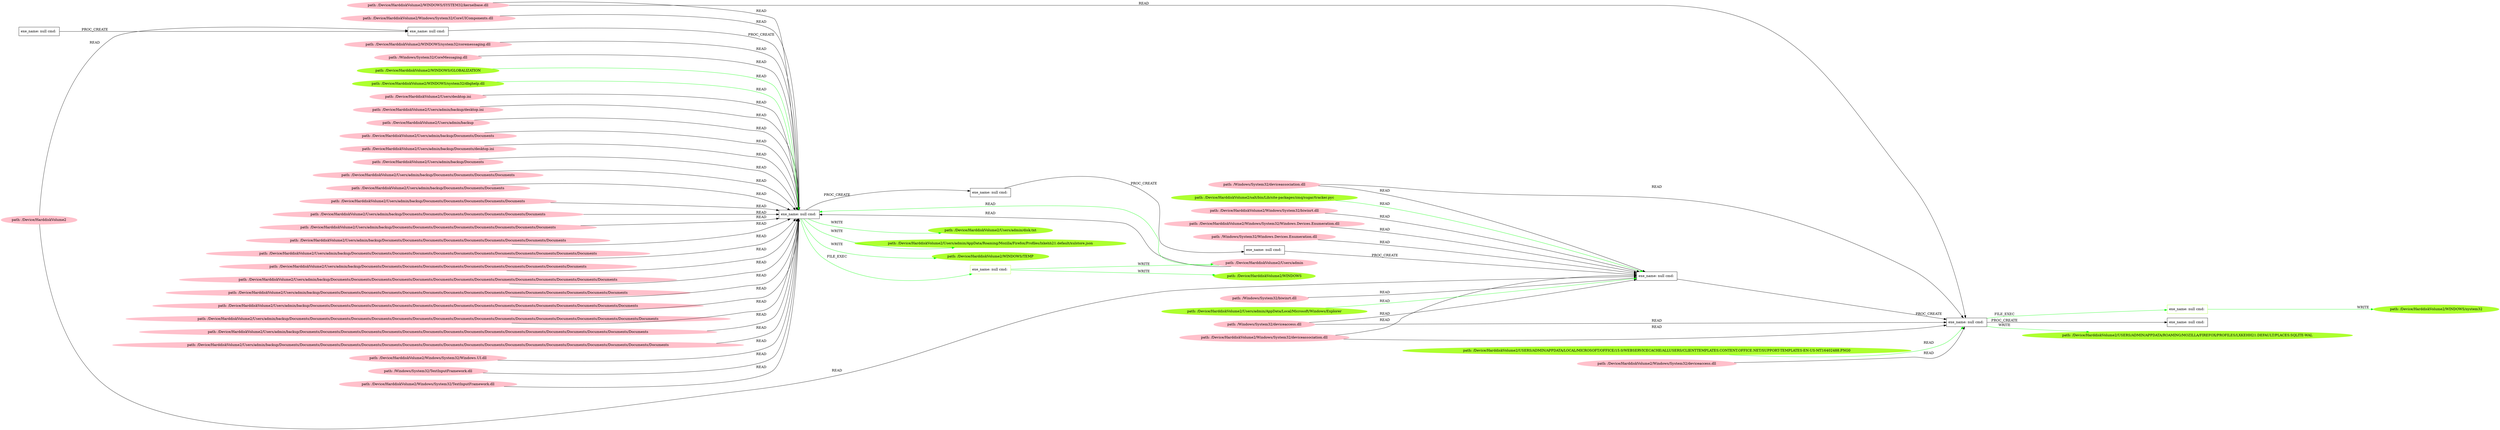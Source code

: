 digraph {
	rankdir=LR
	38 [label="exe_name: null cmd: " color=black shape=box style=solid]
	74 [label="exe_name: null cmd: " color=greenyellow shape=box style=solid]
	38 -> 74 [label=FILE_EXEC color=green]
	0 [label="exe_name: null cmd: " color=black shape=box style=solid]
	82 [label="exe_name: null cmd: " color=greenyellow shape=box style=solid]
	0 -> 82 [label=FILE_EXEC color=green]
	79 [label="path: /Device/HarddiskVolume2/WINDOWS/system32/dbghelp.dll" color=greenyellow shape=oval style=filled]
	38 [label="exe_name: null cmd: " color=black shape=box style=solid]
	79 -> 38 [label=READ color=green]
	45 [label="exe_name: null cmd: " color=black shape=box style=solid]
	39 [label="exe_name: null cmd: " color=black shape=box style=solid]
	45 -> 39 [label=PROC_CREATE color=black]
	67 [label="path: /Device/HarddiskVolume2" color=pink shape=oval style=filled]
	39 [label="exe_name: null cmd: " color=black shape=box style=solid]
	67 -> 39 [label=READ color=black]
	39 [label="exe_name: null cmd: " color=black shape=box style=solid]
	38 [label="exe_name: null cmd: " color=black shape=box style=solid]
	39 -> 38 [label=PROC_CREATE color=black]
	16 [label="path: /Device/HarddiskVolume2/Users/admin" color=pink shape=oval style=filled]
	38 [label="exe_name: null cmd: " color=black shape=box style=solid]
	16 -> 38 [label=READ color=black]
	9 [label="path: /Device/HarddiskVolume2/Users/desktop.ini" color=pink shape=oval style=filled]
	38 [label="exe_name: null cmd: " color=black shape=box style=solid]
	9 -> 38 [label=READ color=black]
	44 [label="path: /Device/HarddiskVolume2/Users/admin/backup/desktop.ini" color=pink shape=oval style=filled]
	38 [label="exe_name: null cmd: " color=black shape=box style=solid]
	44 -> 38 [label=READ color=black]
	43 [label="path: /Device/HarddiskVolume2/Users/admin/backup" color=pink shape=oval style=filled]
	38 [label="exe_name: null cmd: " color=black shape=box style=solid]
	43 -> 38 [label=READ color=black]
	50 [label="path: /Device/HarddiskVolume2/Users/admin/backup/Documents/Documents" color=pink shape=oval style=filled]
	38 [label="exe_name: null cmd: " color=black shape=box style=solid]
	50 -> 38 [label=READ color=black]
	10 [label="path: /Device/HarddiskVolume2/Users/admin/backup/Documents/desktop.ini" color=pink shape=oval style=filled]
	38 [label="exe_name: null cmd: " color=black shape=box style=solid]
	10 -> 38 [label=READ color=black]
	42 [label="path: /Device/HarddiskVolume2/Users/admin/backup/Documents" color=pink shape=oval style=filled]
	38 [label="exe_name: null cmd: " color=black shape=box style=solid]
	42 -> 38 [label=READ color=black]
	11 [label="path: /Device/HarddiskVolume2/Users/admin/backup/Documents/Documents/Documents/Documents" color=pink shape=oval style=filled]
	38 [label="exe_name: null cmd: " color=black shape=box style=solid]
	11 -> 38 [label=READ color=black]
	2 [label="path: /Device/HarddiskVolume2/Users/admin/backup/Documents/Documents/Documents" color=pink shape=oval style=filled]
	38 [label="exe_name: null cmd: " color=black shape=box style=solid]
	2 -> 38 [label=READ color=black]
	48 [label="path: /Device/HarddiskVolume2/Users/admin/backup/Documents/Documents/Documents/Documents/Documents" color=pink shape=oval style=filled]
	38 [label="exe_name: null cmd: " color=black shape=box style=solid]
	48 -> 38 [label=READ color=black]
	26 [label="path: /Device/HarddiskVolume2/Users/admin/backup/Documents/Documents/Documents/Documents/Documents/Documents/Documents" color=pink shape=oval style=filled]
	38 [label="exe_name: null cmd: " color=black shape=box style=solid]
	26 -> 38 [label=READ color=black]
	30 [label="path: /Device/HarddiskVolume2/Users/admin/backup/Documents/Documents/Documents/Documents/Documents/Documents/Documents/Documents" color=pink shape=oval style=filled]
	38 [label="exe_name: null cmd: " color=black shape=box style=solid]
	30 -> 38 [label=READ color=black]
	35 [label="path: /Device/HarddiskVolume2/Users/admin/backup/Documents/Documents/Documents/Documents/Documents/Documents/Documents/Documents/Documents" color=pink shape=oval style=filled]
	38 [label="exe_name: null cmd: " color=black shape=box style=solid]
	35 -> 38 [label=READ color=black]
	31 [label="path: /Device/HarddiskVolume2/Users/admin/backup/Documents/Documents/Documents/Documents/Documents/Documents/Documents/Documents/Documents/Documents/Documents/Documents" color=pink shape=oval style=filled]
	38 [label="exe_name: null cmd: " color=black shape=box style=solid]
	31 -> 38 [label=READ color=black]
	37 [label="path: /Device/HarddiskVolume2/Users/admin/backup/Documents/Documents/Documents/Documents/Documents/Documents/Documents/Documents/Documents/Documents/Documents" color=pink shape=oval style=filled]
	38 [label="exe_name: null cmd: " color=black shape=box style=solid]
	37 -> 38 [label=READ color=black]
	7 [label="path: /Device/HarddiskVolume2/Users/admin/backup/Documents/Documents/Documents/Documents/Documents/Documents/Documents/Documents/Documents/Documents/Documents/Documents/Documents/Documents" color=pink shape=oval style=filled]
	38 [label="exe_name: null cmd: " color=black shape=box style=solid]
	7 -> 38 [label=READ color=black]
	49 [label="path: /Device/HarddiskVolume2/Users/admin/backup/Documents/Documents/Documents/Documents/Documents/Documents/Documents/Documents/Documents/Documents/Documents/Documents/Documents/Documents/Documents" color=pink shape=oval style=filled]
	38 [label="exe_name: null cmd: " color=black shape=box style=solid]
	49 -> 38 [label=READ color=black]
	41 [label="path: /Device/HarddiskVolume2/Users/admin/backup/Documents/Documents/Documents/Documents/Documents/Documents/Documents/Documents/Documents/Documents/Documents/Documents/Documents/Documents/Documents/Documents" color=pink shape=oval style=filled]
	38 [label="exe_name: null cmd: " color=black shape=box style=solid]
	41 -> 38 [label=READ color=black]
	4 [label="path: /Device/HarddiskVolume2/Users/admin/backup/Documents/Documents/Documents/Documents/Documents/Documents/Documents/Documents/Documents/Documents/Documents/Documents/Documents/Documents/Documents/Documents/Documents/Documents" color=pink shape=oval style=filled]
	38 [label="exe_name: null cmd: " color=black shape=box style=solid]
	4 -> 38 [label=READ color=black]
	40 [label="path: /Device/HarddiskVolume2/Users/admin/backup/Documents/Documents/Documents/Documents/Documents/Documents/Documents/Documents/Documents/Documents/Documents/Documents/Documents/Documents/Documents/Documents/Documents" color=pink shape=oval style=filled]
	38 [label="exe_name: null cmd: " color=black shape=box style=solid]
	40 -> 38 [label=READ color=black]
	6 [label="path: /Device/HarddiskVolume2/Users/admin/backup/Documents/Documents/Documents/Documents/Documents/Documents/Documents/Documents/Documents/Documents/Documents/Documents/Documents/Documents/Documents/Documents/Documents/Documents/Documents" color=pink shape=oval style=filled]
	38 [label="exe_name: null cmd: " color=black shape=box style=solid]
	6 -> 38 [label=READ color=black]
	24 [label="path: /Device/HarddiskVolume2/Windows/System32/Windows.UI.dll" color=pink shape=oval style=filled]
	38 [label="exe_name: null cmd: " color=black shape=box style=solid]
	24 -> 38 [label=READ color=black]
	8 [label="path: /Windows/System32/TextInputFramework.dll" color=pink shape=oval style=filled]
	38 [label="exe_name: null cmd: " color=black shape=box style=solid]
	8 -> 38 [label=READ color=black]
	28 [label="path: /Device/HarddiskVolume2/Windows/System32/TextInputFramework.dll" color=pink shape=oval style=filled]
	38 [label="exe_name: null cmd: " color=black shape=box style=solid]
	28 -> 38 [label=READ color=black]
	33 [label="path: /Device/HarddiskVolume2/Windows/System32/CoreUIComponents.dll" color=pink shape=oval style=filled]
	38 [label="exe_name: null cmd: " color=black shape=box style=solid]
	33 -> 38 [label=READ color=black]
	47 [label="path: /Device/HarddiskVolume2/WINDOWS/system32/coremessaging.dll" color=pink shape=oval style=filled]
	38 [label="exe_name: null cmd: " color=black shape=box style=solid]
	47 -> 38 [label=READ color=black]
	13 [label="path: /Windows/System32/CoreMessaging.dll" color=pink shape=oval style=filled]
	38 [label="exe_name: null cmd: " color=black shape=box style=solid]
	13 -> 38 [label=READ color=black]
	63 [label="path: /Device/HarddiskVolume2/WINDOWS/SYSTEM32/kernelbase.dll" color=pink shape=oval style=filled]
	38 [label="exe_name: null cmd: " color=black shape=box style=solid]
	63 -> 38 [label=READ color=black]
	38 [label="exe_name: null cmd: " color=black shape=box style=solid]
	36 [label="exe_name: null cmd: " color=black shape=box style=solid]
	38 -> 36 [label=PROC_CREATE color=black]
	36 [label="exe_name: null cmd: " color=black shape=box style=solid]
	27 [label="exe_name: null cmd: " color=black shape=box style=solid]
	36 -> 27 [label=PROC_CREATE color=black]
	27 [label="exe_name: null cmd: " color=black shape=box style=solid]
	20 [label="exe_name: null cmd: " color=black shape=box style=solid]
	27 -> 20 [label=PROC_CREATE color=black]
	78 [label="path: /Device/HarddiskVolume2/WINDOWS/GLOBALIZATION" color=greenyellow shape=oval style=filled]
	38 [label="exe_name: null cmd: " color=black shape=box style=solid]
	78 -> 38 [label=READ color=green]
	34 [label="path: /Device/HarddiskVolume2/Windows/System32/biwinrt.dll" color=pink shape=oval style=filled]
	20 [label="exe_name: null cmd: " color=black shape=box style=solid]
	34 -> 20 [label=READ color=black]
	58 [label="path: /Device/HarddiskVolume2/Windows/System32/Windows.Devices.Enumeration.dll" color=pink shape=oval style=filled]
	20 [label="exe_name: null cmd: " color=black shape=box style=solid]
	58 -> 20 [label=READ color=black]
	62 [label="path: /Windows/System32/Windows.Devices.Enumeration.dll" color=pink shape=oval style=filled]
	20 [label="exe_name: null cmd: " color=black shape=box style=solid]
	62 -> 20 [label=READ color=black]
	29 [label="path: /Windows/System32/biwinrt.dll" color=pink shape=oval style=filled]
	20 [label="exe_name: null cmd: " color=black shape=box style=solid]
	29 -> 20 [label=READ color=black]
	51 [label="path: /Device/HarddiskVolume2/Windows/System32/deviceassociation.dll" color=pink shape=oval style=filled]
	20 [label="exe_name: null cmd: " color=black shape=box style=solid]
	51 -> 20 [label=READ color=black]
	53 [label="path: /Windows/System32/deviceassociation.dll" color=pink shape=oval style=filled]
	20 [label="exe_name: null cmd: " color=black shape=box style=solid]
	53 -> 20 [label=READ color=black]
	67 [label="path: /Device/HarddiskVolume2" color=pink shape=oval style=filled]
	20 [label="exe_name: null cmd: " color=black shape=box style=solid]
	67 -> 20 [label=READ color=black]
	55 [label="path: /Windows/System32/deviceaccess.dll" color=pink shape=oval style=filled]
	20 [label="exe_name: null cmd: " color=black shape=box style=solid]
	55 -> 20 [label=READ color=black]
	16 [label="path: /Device/HarddiskVolume2/Users/admin" color=pink shape=oval style=filled]
	38 [label="exe_name: null cmd: " color=black shape=box style=solid]
	16 -> 38 [label=READ color=green]
	81 [label="path: /Device/HarddiskVolume2/Users/admin/AppData/Local/Microsoft/Windows/Explorer" color=greenyellow shape=oval style=filled]
	20 [label="exe_name: null cmd: " color=black shape=box style=solid]
	81 -> 20 [label=READ color=green]
	20 [label="exe_name: null cmd: " color=black shape=box style=solid]
	0 [label="exe_name: null cmd: " color=black shape=box style=solid]
	20 -> 0 [label=PROC_CREATE color=black]
	84 [label="path: /Device/HarddiskVolume2/USERS/ADMIN/APPDATA/LOCAL/MICROSOFT/OFFICE/15.0/WEBSERVICECACHE/ALLUSERS/CLIENTTEMPLATES.CONTENT.OFFICE.NET/SUPPORT-TEMPLATES-EN-US-MT16402488.PNG0" color=greenyellow shape=oval style=filled]
	0 [label="exe_name: null cmd: " color=black shape=box style=solid]
	84 -> 0 [label=READ color=green]
	51 [label="path: /Device/HarddiskVolume2/Windows/System32/deviceassociation.dll" color=pink shape=oval style=filled]
	0 [label="exe_name: null cmd: " color=black shape=box style=solid]
	51 -> 0 [label=READ color=black]
	53 [label="path: /Windows/System32/deviceassociation.dll" color=pink shape=oval style=filled]
	0 [label="exe_name: null cmd: " color=black shape=box style=solid]
	53 -> 0 [label=READ color=black]
	63 [label="path: /Device/HarddiskVolume2/WINDOWS/SYSTEM32/kernelbase.dll" color=pink shape=oval style=filled]
	0 [label="exe_name: null cmd: " color=black shape=box style=solid]
	63 -> 0 [label=READ color=black]
	55 [label="path: /Windows/System32/deviceaccess.dll" color=pink shape=oval style=filled]
	0 [label="exe_name: null cmd: " color=black shape=box style=solid]
	55 -> 0 [label=READ color=black]
	60 [label="path: /Device/HarddiskVolume2/Windows/System32/deviceaccess.dll" color=pink shape=oval style=filled]
	0 [label="exe_name: null cmd: " color=black shape=box style=solid]
	60 -> 0 [label=READ color=black]
	0 [label="exe_name: null cmd: " color=black shape=box style=solid]
	1 [label="exe_name: null cmd: " color=black shape=box style=solid]
	0 -> 1 [label=PROC_CREATE color=black]
	38 [label="exe_name: null cmd: " color=black shape=box style=solid]
	73 [label="path: /Device/HarddiskVolume2/Users/admin/AppData/Roaming/Mozilla/Firefox/Profiles/lxkehh21.default/xulstore.json" color=greenyellow shape=oval style=filled]
	38 -> 73 [label=WRITE color=green]
	0 [label="exe_name: null cmd: " color=black shape=box style=solid]
	85 [label="path: /Device/HarddiskVolume2/USERS/ADMIN/APPDATA/ROAMING/MOZILLA/FIREFOX/PROFILES/LXKEHH21.DEFAULT/PLACES.SQLITE-WAL" color=greenyellow shape=oval style=filled]
	0 -> 85 [label=WRITE color=green]
	80 [label="path: /Device/HarddiskVolume2/salt/bin/Lib/site-packages/zmq/sugar/tracker.pyc" color=greenyellow shape=oval style=filled]
	20 [label="exe_name: null cmd: " color=black shape=box style=solid]
	80 -> 20 [label=READ color=green]
	38 [label="exe_name: null cmd: " color=black shape=box style=solid]
	72 [label="path: /Device/HarddiskVolume2/WINDOWS/TEMP" color=greenyellow shape=oval style=filled]
	38 -> 72 [label=WRITE color=green]
	38 [label="exe_name: null cmd: " color=black shape=box style=solid]
	71 [label="path: /Device/HarddiskVolume2/Users/admin/disk.txt" color=greenyellow shape=oval style=filled]
	38 -> 71 [label=WRITE color=green]
	82 [label="exe_name: null cmd: " color=greenyellow shape=box style=solid]
	83 [label="path: /Device/HarddiskVolume2/WINDOWS/system32" color=greenyellow shape=oval style=filled]
	82 -> 83 [label=WRITE color=green]
	74 [label="exe_name: null cmd: " color=greenyellow shape=box style=solid]
	16 [label="path: /Device/HarddiskVolume2/Users/admin" color=pink shape=oval style=filled]
	74 -> 16 [label=WRITE color=green]
	74 [label="exe_name: null cmd: " color=greenyellow shape=box style=solid]
	75 [label="path: /Device/HarddiskVolume2/WINDOWS" color=greenyellow shape=oval style=filled]
	74 -> 75 [label=WRITE color=green]
}
